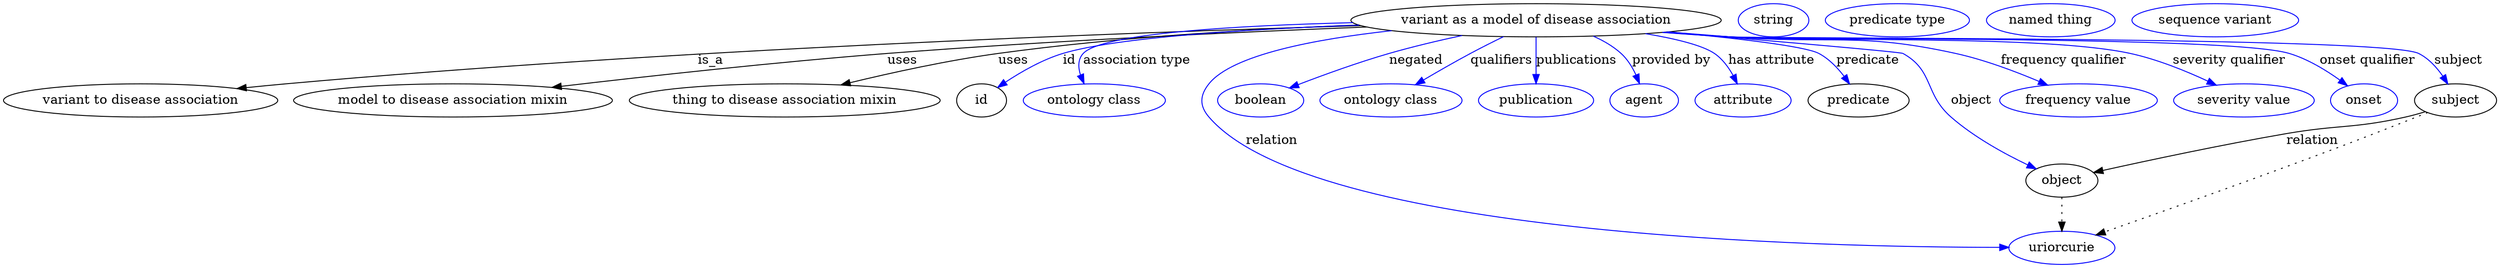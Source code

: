 digraph {
	graph [bb="0,0,2208.5,283"];
	node [label="\N"];
	"variant as a model of disease association"	 [height=0.5,
		label="variant as a model of disease association",
		pos="1351.7,265",
		width=4.3149];
	"variant to disease association"	 [height=0.5,
		pos="113.74,178",
		width=3.1594];
	"variant as a model of disease association" -> "variant to disease association"	 [label=is_a,
		lp="584.74,221.5",
		pos="e,195.36,190.62 1200.2,260.88 985.31,253.85 579.86,236.17 236.74,196 226.59,194.81 215.98,193.45 205.44,192.01"];
	"model to disease association mixin"	 [height=0.5,
		pos="380.74,178",
		width=3.7552];
	"variant as a model of disease association" -> "model to disease association mixin"	 [label=uses,
		lp="776.74,221.5",
		pos="e,469.76,191.64 1205.3,258.9 1086.4,253.25 914.51,243.52 764.74,229 667.69,219.59 557.39,204.48 479.99,193.14"];
	"thing to disease association mixin"	 [height=0.5,
		pos="664.74,178",
		width=3.6288];
	"variant as a model of disease association" -> "thing to disease association mixin"	 [label=uses,
		lp="875.74,221.5",
		pos="e,718.25,194.47 1200.6,260.76 1103.8,256.34 975.77,247.34 863.74,229 817.86,221.49 767.11,208.4 728.34,197.37"];
	id	 [height=0.5,
		pos="840.74,178",
		width=0.75];
	"variant as a model of disease association" -> id	 [color=blue,
		label=id,
		lp="928.24,221.5",
		pos="e,858.06,192.21 1202.5,259.89 1099.8,254.96 973.16,245.71 922.74,229 902.39,222.25 881.9,209.52 866.5,198.46",
		style=solid];
	"association type"	 [color=blue,
		height=0.5,
		label="ontology class",
		pos="947.74,178",
		width=1.7151];
	"variant as a model of disease association" -> "association type"	 [color=blue,
		label="association type",
		lp="986.74,221.5",
		pos="e,939.77,196.21 1199.5,261.39 1090.6,257.18 960.3,248.17 942.74,229 937.1,222.84 936.27,214.35 937.48,206.05",
		style=solid];
	relation	 [color=blue,
		height=0.5,
		label=uriorcurie,
		pos="1732.7,18",
		width=1.2638];
	"variant as a model of disease association" -> relation	 [color=blue,
		label=relation,
		lp="1120.7,134.5",
		pos="e,1687.3,20.367 1236.5,252.91 1163.6,242.59 1079.1,224.75 1056.7,196 1046.9,183.37 1046.7,172.42 1056.7,160 1135.1,63.506 1529.7,\
30.178 1677.1,20.987",
		style=solid];
	negated	 [color=blue,
		height=0.5,
		label=boolean,
		pos="1103.7,178",
		width=1.0652];
	"variant as a model of disease association" -> negated	 [color=blue,
		label=negated,
		lp="1250.2,221.5",
		pos="e,1131.7,190.38 1290.3,248.37 1270.5,242.65 1248.6,235.93 1228.7,229 1198.9,218.56 1165.7,204.94 1141.1,194.4",
		style=solid];
	qualifiers	 [color=blue,
		height=0.5,
		label="ontology class",
		pos="1221.7,178",
		width=1.7151];
	"variant as a model of disease association" -> qualifiers	 [color=blue,
		label=qualifiers,
		lp="1321.7,221.5",
		pos="e,1245.6,194.73 1323.7,247.23 1314.7,241.47 1304.8,235.02 1295.7,229 1282,219.87 1267,209.59 1254.1,200.66",
		style=solid];
	publications	 [color=blue,
		height=0.5,
		label=publication,
		pos="1351.7,178",
		width=1.3902];
	"variant as a model of disease association" -> publications	 [color=blue,
		label=publications,
		lp="1385.2,221.5",
		pos="e,1351.7,196 1351.7,246.97 1351.7,235.19 1351.7,219.56 1351.7,206.16",
		style=solid];
	"provided by"	 [color=blue,
		height=0.5,
		label=agent,
		pos="1449.7,178",
		width=0.83048];
	"variant as a model of disease association" -> "provided by"	 [color=blue,
		label="provided by",
		lp="1467.7,221.5",
		pos="e,1443.5,195.78 1396.2,247.75 1405.7,242.69 1415.1,236.46 1422.7,229 1429.6,222.27 1435.1,213.42 1439.3,204.99",
		style=solid];
	"has attribute"	 [color=blue,
		height=0.5,
		label=attribute,
		pos="1537.7,178",
		width=1.1193];
	"variant as a model of disease association" -> "has attribute"	 [color=blue,
		label="has attribute",
		lp="1552.2,221.5",
		pos="e,1530.3,196.16 1439.7,250.12 1467.3,244.21 1493.5,236.94 1504.7,229 1513.3,222.96 1520.2,213.91 1525.4,205.11",
		style=solid];
	predicate	 [height=0.5,
		pos="1638.7,178",
		width=1.1916];
	"variant as a model of disease association" -> predicate	 [color=blue,
		label=predicate,
		lp="1635.7,221.5",
		pos="e,1626.7,195.55 1459.2,251.96 1516.5,244.43 1577.7,235.24 1589.7,229 1601.5,222.91 1612,212.91 1620.3,203.36",
		style=solid];
	object	 [height=0.5,
		pos="1732.7,91",
		width=0.9027];
	"variant as a model of disease association" -> object	 [color=blue,
		label=object,
		lp="1733.7,178",
		pos="e,1730.3,109.35 1464.5,252.53 1553.3,242.64 1662.5,230.26 1664.7,229 1704.5,206.8 1721.5,152.94 1728.4,119.45",
		style=solid];
	"frequency qualifier"	 [color=blue,
		height=0.5,
		label="frequency value",
		pos="1837.7,178",
		width=1.8776];
	"variant as a model of disease association" -> "frequency qualifier"	 [color=blue,
		label="frequency qualifier",
		lp="1823.7,221.5",
		pos="e,1810.5,194.55 1462.9,252.41 1480.5,250.52 1498.6,248.65 1515.7,247 1611.6,237.74 1638.8,254.3 1731.7,229 1756.1,222.38 1781.6,\
210.28 1801.5,199.53",
		style=solid];
	"severity qualifier"	 [color=blue,
		height=0.5,
		label="severity value",
		pos="1982.7,178",
		width=1.661];
	"variant as a model of disease association" -> "severity qualifier"	 [color=blue,
		label="severity qualifier",
		lp="1965.2,221.5",
		pos="e,1957.2,194.34 1460.6,252.13 1479,250.22 1497.9,248.42 1515.7,247 1596.5,240.58 1801.4,249.4 1879.7,229 1903.9,222.71 1929.1,210.38 \
1948.5,199.42",
		style=solid];
	"onset qualifier"	 [color=blue,
		height=0.5,
		label=onset,
		pos="2089.7,178",
		width=0.81243];
	"variant as a model of disease association" -> "onset qualifier"	 [color=blue,
		label="onset qualifier",
		lp="2083.2,221.5",
		pos="e,2073.6,193.21 1459.7,252.01 1478.4,250.09 1497.6,248.32 1515.7,247 1571.2,242.96 1963,246.47 2015.7,229 2034.1,222.91 2052.1,210.72 \
2065.7,199.79",
		style=solid];
	subject	 [height=0.5,
		pos="2172.7,178",
		width=0.99297];
	"variant as a model of disease association" -> subject	 [color=blue,
		label=subject,
		lp="2165.2,221.5",
		pos="e,2162.5,195.36 1459.3,251.96 1478.1,250.03 1497.5,248.27 1515.7,247 1583.5,242.29 2065.1,257.51 2126.7,229 2138.5,223.54 2148.6,\
213.48 2156.3,203.72",
		style=solid];
	association_id	 [color=blue,
		height=0.5,
		label=string,
		pos="1555.7,265",
		width=0.84854];
	"variant to disease association_predicate"	 [color=blue,
		height=0.5,
		label="predicate type",
		pos="1664.7,265",
		width=1.679];
	object -> relation	 [pos="e,1732.7,36.09 1732.7,72.955 1732.7,64.883 1732.7,55.176 1732.7,46.182",
		style=dotted];
	"variant to disease association_object"	 [color=blue,
		height=0.5,
		label="named thing",
		pos="1798.7,265",
		width=1.5346];
	subject -> relation	 [pos="e,1770.4,28.507 2147.9,164.88 2126.7,153.96 2095.2,138.42 2066.7,127 1966.6,86.778 1845.4,50.091 1780,31.264",
		style=dotted];
	subject -> object	 [label=relation,
		lp="2042.7,134.5",
		pos="e,1763.7,96.414 2145.4,166.04 2139.7,163.8 2133.6,161.66 2127.7,160 2127.7,160 1875.1,115.86 1773.9,98.188"];
	"variant as a model of disease association_subject"	 [color=blue,
		height=0.5,
		label="sequence variant",
		pos="1941.7,265",
		width=1.9318];
}
